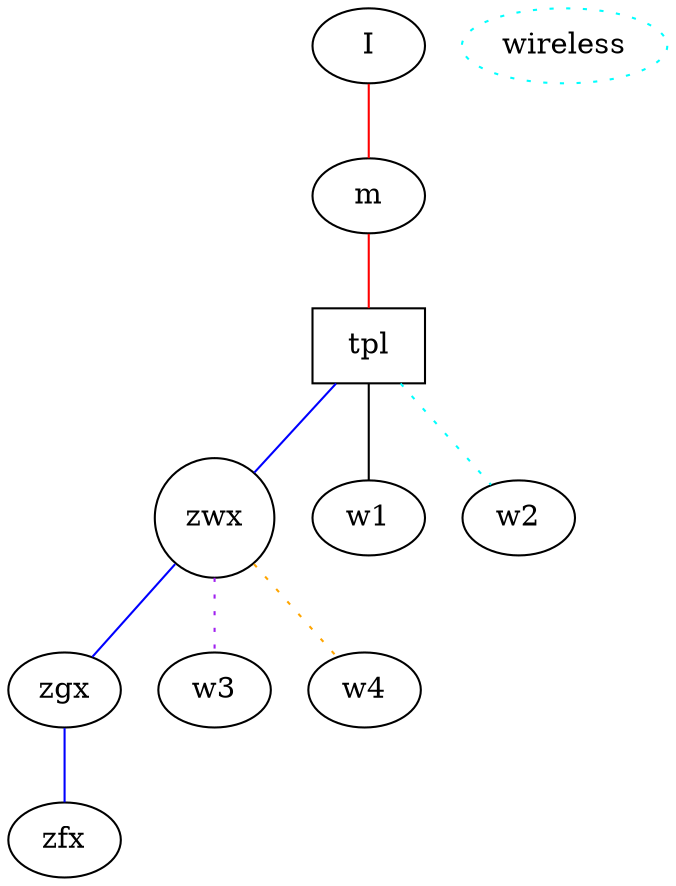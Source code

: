 graph "home" {

  I -- m -- tpl:I:1 [ color=red ]
  tpl -- zwx [ color=blue ]
  zwx -- zgx -- zfx [ color=blue ]

  wireless [ color=cyan style=dotted ]

  // make wireless dotted
  // [style=invisible]
  tpl -- w1 [ type=wireless ]
  tpl -- w2 [ color=cyan style=dotted ]
  zwx -- w3 [ color=purple style=dotted ]
  zwx -- w4 [ color=orange style=dotted ]

  zwx [ shape=circle ]
  tpl [ shape=box ]
}

